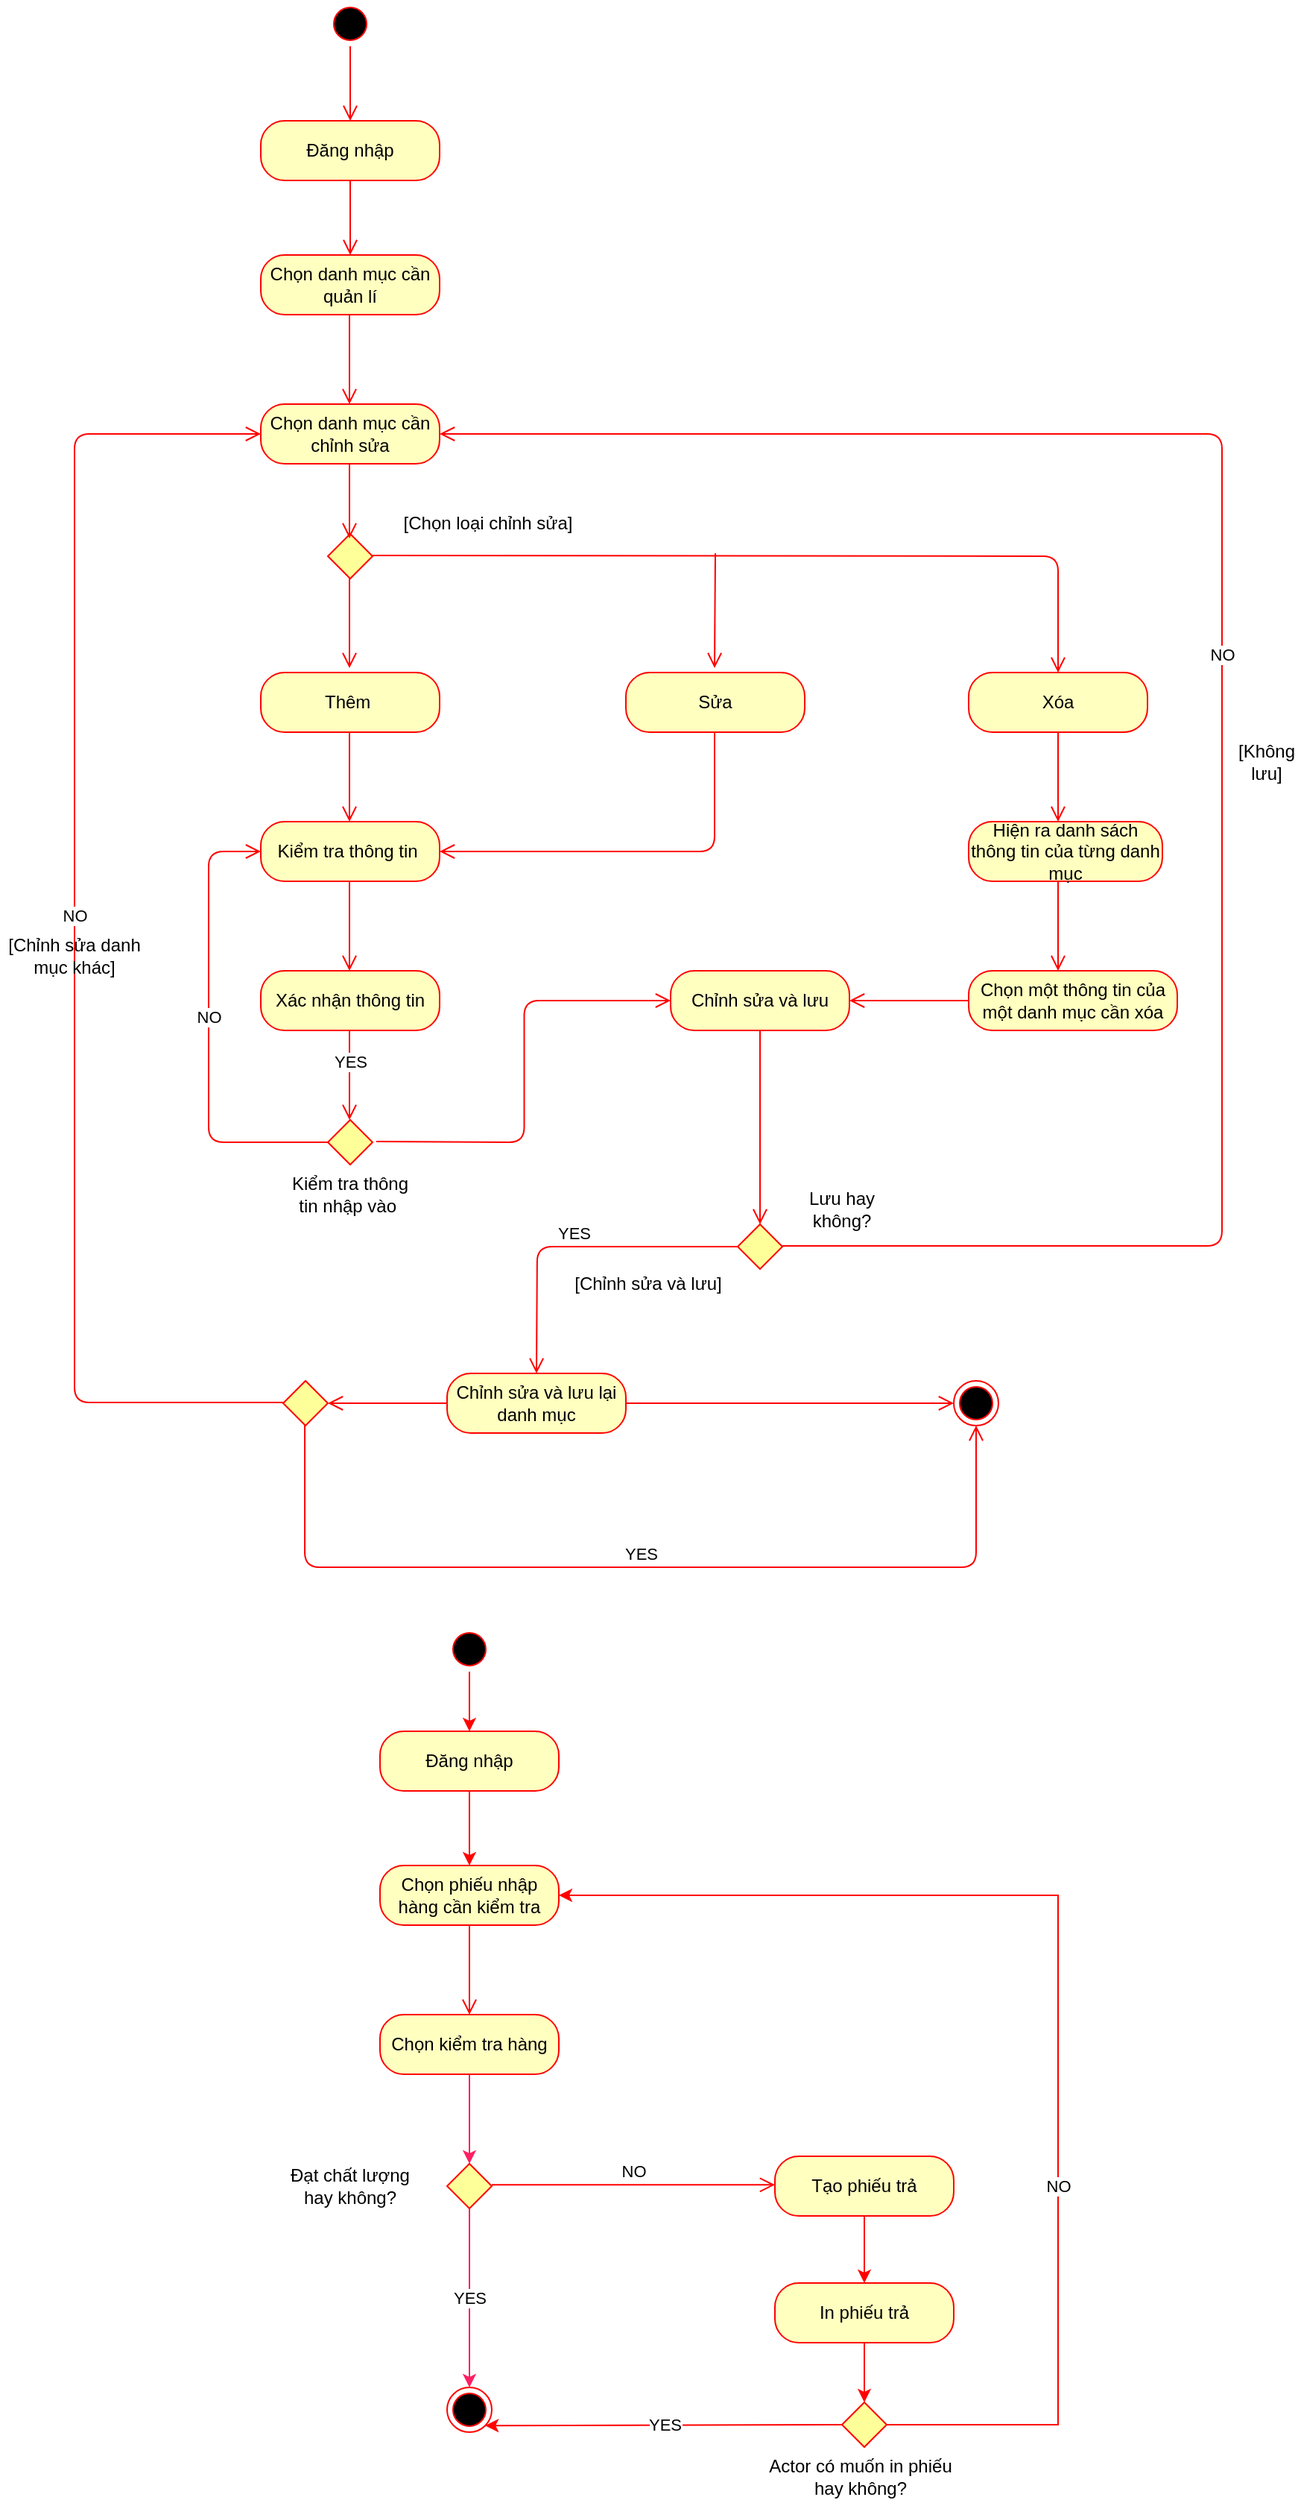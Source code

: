 <mxfile version="13.10.2" type="github">
  <diagram name="Page-1" id="e7e014a7-5840-1c2e-5031-d8a46d1fe8dd">
    <mxGraphModel dx="1037" dy="1446" grid="1" gridSize="10" guides="1" tooltips="1" connect="1" arrows="1" fold="1" page="1" pageScale="1" pageWidth="1169" pageHeight="826" background="#ffffff" math="0" shadow="0">
      <root>
        <mxCell id="0" />
        <mxCell id="1" parent="0" />
        <mxCell id="-c-wwAFa2-BwszWhMHXV-42" value="" style="ellipse;html=1;shape=startState;fillColor=#000000;strokeColor=#ff0000;" parent="1" vertex="1">
          <mxGeometry x="500" y="-800" width="30" height="30" as="geometry" />
        </mxCell>
        <mxCell id="-c-wwAFa2-BwszWhMHXV-43" value="" style="edgeStyle=orthogonalEdgeStyle;html=1;verticalAlign=bottom;endArrow=open;endSize=8;strokeColor=#ff0000;" parent="1" source="-c-wwAFa2-BwszWhMHXV-42" edge="1">
          <mxGeometry relative="1" as="geometry">
            <mxPoint x="515" y="-720" as="targetPoint" />
          </mxGeometry>
        </mxCell>
        <mxCell id="-c-wwAFa2-BwszWhMHXV-44" value="Đăng nhập" style="rounded=1;whiteSpace=wrap;html=1;arcSize=40;fontColor=#000000;fillColor=#ffffc0;strokeColor=#ff0000;" parent="1" vertex="1">
          <mxGeometry x="455" y="-720" width="120" height="40" as="geometry" />
        </mxCell>
        <mxCell id="-c-wwAFa2-BwszWhMHXV-45" value="" style="edgeStyle=orthogonalEdgeStyle;html=1;verticalAlign=bottom;endArrow=open;endSize=8;strokeColor=#ff0000;" parent="1" source="-c-wwAFa2-BwszWhMHXV-44" edge="1">
          <mxGeometry relative="1" as="geometry">
            <mxPoint x="515" y="-630" as="targetPoint" />
          </mxGeometry>
        </mxCell>
        <mxCell id="-c-wwAFa2-BwszWhMHXV-46" value="Chọn danh mục cần quản lí" style="rounded=1;whiteSpace=wrap;html=1;arcSize=40;fontColor=#000000;fillColor=#ffffc0;strokeColor=#ff0000;" parent="1" vertex="1">
          <mxGeometry x="455" y="-630" width="120" height="40" as="geometry" />
        </mxCell>
        <mxCell id="-c-wwAFa2-BwszWhMHXV-47" value="" style="edgeStyle=orthogonalEdgeStyle;html=1;verticalAlign=bottom;endArrow=open;endSize=8;strokeColor=#ff0000;" parent="1" edge="1">
          <mxGeometry relative="1" as="geometry">
            <mxPoint x="514.5" y="-530" as="targetPoint" />
            <mxPoint x="514.5" y="-590" as="sourcePoint" />
          </mxGeometry>
        </mxCell>
        <mxCell id="-c-wwAFa2-BwszWhMHXV-48" value="" style="rhombus;fillColor=#FFFF99;strokeColor=#FF0000;" parent="1" vertex="1">
          <mxGeometry x="500" y="-443" width="30" height="30" as="geometry" />
        </mxCell>
        <mxCell id="-c-wwAFa2-BwszWhMHXV-49" value="" style="html=1;verticalAlign=bottom;endArrow=open;endSize=8;strokeColor=#ff0000;edgeStyle=orthogonalEdgeStyle;entryX=0.5;entryY=0;entryDx=0;entryDy=0;" parent="1" target="-c-wwAFa2-BwszWhMHXV-59" edge="1">
          <mxGeometry relative="1" as="geometry">
            <mxPoint x="1000" y="-428" as="targetPoint" />
            <mxPoint x="530" y="-428.5" as="sourcePoint" />
          </mxGeometry>
        </mxCell>
        <mxCell id="-c-wwAFa2-BwszWhMHXV-50" value="" style="edgeStyle=orthogonalEdgeStyle;html=1;verticalAlign=bottom;endArrow=open;endSize=8;strokeColor=#ff0000;" parent="1" edge="1">
          <mxGeometry relative="1" as="geometry">
            <mxPoint x="514.5" y="-353" as="targetPoint" />
            <mxPoint x="514.5" y="-413" as="sourcePoint" />
          </mxGeometry>
        </mxCell>
        <mxCell id="-c-wwAFa2-BwszWhMHXV-51" value="" style="edgeStyle=orthogonalEdgeStyle;html=1;verticalAlign=bottom;endArrow=open;endSize=8;strokeColor=#ff0000;" parent="1" edge="1">
          <mxGeometry relative="1" as="geometry">
            <mxPoint x="514.5" y="-440" as="targetPoint" />
            <mxPoint x="514.5" y="-500" as="sourcePoint" />
          </mxGeometry>
        </mxCell>
        <mxCell id="-c-wwAFa2-BwszWhMHXV-52" value="Thêm&amp;nbsp;" style="rounded=1;whiteSpace=wrap;html=1;arcSize=40;fontColor=#000000;fillColor=#ffffc0;strokeColor=#ff0000;" parent="1" vertex="1">
          <mxGeometry x="455" y="-350" width="120" height="40" as="geometry" />
        </mxCell>
        <mxCell id="-c-wwAFa2-BwszWhMHXV-53" value="Chọn danh mục cần chỉnh sửa" style="rounded=1;whiteSpace=wrap;html=1;arcSize=40;fontColor=#000000;fillColor=#ffffc0;strokeColor=#ff0000;" parent="1" vertex="1">
          <mxGeometry x="455" y="-530" width="120" height="40" as="geometry" />
        </mxCell>
        <mxCell id="-c-wwAFa2-BwszWhMHXV-57" value="[Chọn loại chỉnh sửa]" style="text;html=1;strokeColor=none;fillColor=none;align=center;verticalAlign=middle;whiteSpace=wrap;rounded=0;" parent="1" vertex="1">
          <mxGeometry x="545" y="-460" width="125" height="20" as="geometry" />
        </mxCell>
        <mxCell id="-c-wwAFa2-BwszWhMHXV-58" value="Sửa" style="rounded=1;whiteSpace=wrap;html=1;arcSize=40;fontColor=#000000;fillColor=#ffffc0;strokeColor=#ff0000;" parent="1" vertex="1">
          <mxGeometry x="700" y="-350" width="120" height="40" as="geometry" />
        </mxCell>
        <mxCell id="-c-wwAFa2-BwszWhMHXV-59" value="Xóa" style="rounded=1;whiteSpace=wrap;html=1;arcSize=40;fontColor=#000000;fillColor=#ffffc0;strokeColor=#ff0000;" parent="1" vertex="1">
          <mxGeometry x="930" y="-350" width="120" height="40" as="geometry" />
        </mxCell>
        <mxCell id="-c-wwAFa2-BwszWhMHXV-61" value="" style="html=1;verticalAlign=bottom;endArrow=open;endSize=8;strokeColor=#ff0000;" parent="1" edge="1">
          <mxGeometry relative="1" as="geometry">
            <mxPoint x="759.5" y="-353" as="targetPoint" />
            <mxPoint x="760" y="-430" as="sourcePoint" />
          </mxGeometry>
        </mxCell>
        <mxCell id="-c-wwAFa2-BwszWhMHXV-62" value="Kiểm tra thông tin&amp;nbsp;" style="rounded=1;whiteSpace=wrap;html=1;arcSize=40;fontColor=#000000;fillColor=#ffffc0;strokeColor=#ff0000;" parent="1" vertex="1">
          <mxGeometry x="455" y="-250" width="120" height="40" as="geometry" />
        </mxCell>
        <mxCell id="-c-wwAFa2-BwszWhMHXV-63" value="" style="edgeStyle=orthogonalEdgeStyle;html=1;verticalAlign=bottom;endArrow=open;endSize=8;strokeColor=#ff0000;" parent="1" edge="1">
          <mxGeometry relative="1" as="geometry">
            <mxPoint x="514.5" y="-250" as="targetPoint" />
            <mxPoint x="514.5" y="-310" as="sourcePoint" />
          </mxGeometry>
        </mxCell>
        <mxCell id="-c-wwAFa2-BwszWhMHXV-65" value="" style="edgeStyle=orthogonalEdgeStyle;html=1;verticalAlign=bottom;endArrow=open;endSize=8;strokeColor=#ff0000;entryX=1;entryY=0.5;entryDx=0;entryDy=0;" parent="1" target="-c-wwAFa2-BwszWhMHXV-62" edge="1">
          <mxGeometry relative="1" as="geometry">
            <mxPoint x="759.5" y="-250" as="targetPoint" />
            <mxPoint x="759.5" y="-310" as="sourcePoint" />
            <Array as="points">
              <mxPoint x="760" y="-230" />
            </Array>
          </mxGeometry>
        </mxCell>
        <mxCell id="-c-wwAFa2-BwszWhMHXV-66" value="Xác nhận thông tin" style="rounded=1;whiteSpace=wrap;html=1;arcSize=40;fontColor=#000000;fillColor=#ffffc0;strokeColor=#ff0000;" parent="1" vertex="1">
          <mxGeometry x="455" y="-150" width="120" height="40" as="geometry" />
        </mxCell>
        <mxCell id="-c-wwAFa2-BwszWhMHXV-67" value="" style="edgeStyle=orthogonalEdgeStyle;html=1;verticalAlign=bottom;endArrow=open;endSize=8;strokeColor=#ff0000;" parent="1" edge="1">
          <mxGeometry relative="1" as="geometry">
            <mxPoint x="514.5" y="-150" as="targetPoint" />
            <mxPoint x="514.5" y="-210" as="sourcePoint" />
          </mxGeometry>
        </mxCell>
        <mxCell id="-c-wwAFa2-BwszWhMHXV-68" value="YES" style="edgeStyle=orthogonalEdgeStyle;html=1;verticalAlign=bottom;endArrow=open;endSize=8;strokeColor=#ff0000;" parent="1" edge="1">
          <mxGeometry relative="1" as="geometry">
            <mxPoint x="514.5" y="-50" as="targetPoint" />
            <mxPoint x="514.5" y="-110" as="sourcePoint" />
          </mxGeometry>
        </mxCell>
        <mxCell id="-c-wwAFa2-BwszWhMHXV-70" value="" style="rhombus;fillColor=#FFFF99;strokeColor=#FF0000;" parent="1" vertex="1">
          <mxGeometry x="500" y="-50" width="30" height="30" as="geometry" />
        </mxCell>
        <mxCell id="-c-wwAFa2-BwszWhMHXV-71" value="NO" style="edgeStyle=orthogonalEdgeStyle;html=1;verticalAlign=bottom;endArrow=open;endSize=8;strokeColor=#ff0000;exitX=0;exitY=0.5;exitDx=0;exitDy=0;" parent="1" source="-c-wwAFa2-BwszWhMHXV-70" edge="1">
          <mxGeometry relative="1" as="geometry">
            <mxPoint x="455" y="-230" as="targetPoint" />
            <mxPoint x="500" y="-30" as="sourcePoint" />
            <Array as="points">
              <mxPoint x="420" y="-35" />
              <mxPoint x="420" y="-230" />
              <mxPoint x="455" y="-230" />
            </Array>
          </mxGeometry>
        </mxCell>
        <mxCell id="-c-wwAFa2-BwszWhMHXV-74" value="" style="edgeStyle=orthogonalEdgeStyle;html=1;verticalAlign=bottom;endArrow=open;endSize=8;strokeColor=#ff0000;entryX=0;entryY=0.5;entryDx=0;entryDy=0;" parent="1" target="-c-wwAFa2-BwszWhMHXV-77" edge="1">
          <mxGeometry relative="1" as="geometry">
            <mxPoint x="682.5" y="-35.5" as="targetPoint" />
            <mxPoint x="532.5" y="-35.5" as="sourcePoint" />
          </mxGeometry>
        </mxCell>
        <mxCell id="-c-wwAFa2-BwszWhMHXV-75" value="Hiện ra danh sách thông tin của từng danh mục" style="rounded=1;whiteSpace=wrap;html=1;arcSize=40;fontColor=#000000;fillColor=#ffffc0;strokeColor=#ff0000;" parent="1" vertex="1">
          <mxGeometry x="930" y="-250" width="130" height="40" as="geometry" />
        </mxCell>
        <mxCell id="-c-wwAFa2-BwszWhMHXV-76" value="Chọn một thông tin của một danh mục cần xóa" style="rounded=1;whiteSpace=wrap;html=1;arcSize=40;fontColor=#000000;fillColor=#ffffc0;strokeColor=#ff0000;" parent="1" vertex="1">
          <mxGeometry x="930" y="-150" width="140" height="40" as="geometry" />
        </mxCell>
        <mxCell id="-c-wwAFa2-BwszWhMHXV-77" value="Chỉnh sửa và lưu" style="rounded=1;whiteSpace=wrap;html=1;arcSize=40;fontColor=#000000;fillColor=#ffffc0;strokeColor=#ff0000;" parent="1" vertex="1">
          <mxGeometry x="730" y="-150" width="120" height="40" as="geometry" />
        </mxCell>
        <mxCell id="-c-wwAFa2-BwszWhMHXV-78" value="" style="html=1;verticalAlign=bottom;endArrow=open;endSize=8;strokeColor=#ff0000;" parent="1" edge="1">
          <mxGeometry relative="1" as="geometry">
            <mxPoint x="990" y="-250" as="targetPoint" />
            <mxPoint x="990" y="-310" as="sourcePoint" />
          </mxGeometry>
        </mxCell>
        <mxCell id="-c-wwAFa2-BwszWhMHXV-79" value="" style="html=1;verticalAlign=bottom;endArrow=open;endSize=8;strokeColor=#ff0000;" parent="1" edge="1">
          <mxGeometry relative="1" as="geometry">
            <mxPoint x="990" y="-150" as="targetPoint" />
            <mxPoint x="990" y="-210" as="sourcePoint" />
          </mxGeometry>
        </mxCell>
        <mxCell id="-c-wwAFa2-BwszWhMHXV-80" value="" style="html=1;verticalAlign=bottom;endArrow=open;endSize=8;strokeColor=#ff0000;exitX=0;exitY=0.5;exitDx=0;exitDy=0;entryX=1;entryY=0.5;entryDx=0;entryDy=0;" parent="1" source="-c-wwAFa2-BwszWhMHXV-76" target="-c-wwAFa2-BwszWhMHXV-77" edge="1">
          <mxGeometry relative="1" as="geometry">
            <mxPoint x="870" y="-103" as="targetPoint" />
            <mxPoint x="870.5" y="-180" as="sourcePoint" />
          </mxGeometry>
        </mxCell>
        <mxCell id="-c-wwAFa2-BwszWhMHXV-81" value="" style="html=1;verticalAlign=bottom;endArrow=open;endSize=8;strokeColor=#ff0000;" parent="1" edge="1">
          <mxGeometry relative="1" as="geometry">
            <mxPoint x="790" y="20" as="targetPoint" />
            <mxPoint x="790" y="-110" as="sourcePoint" />
          </mxGeometry>
        </mxCell>
        <mxCell id="-c-wwAFa2-BwszWhMHXV-82" value="" style="rhombus;fillColor=#FFFF99;strokeColor=#FF0000;" parent="1" vertex="1">
          <mxGeometry x="775" y="20" width="30" height="30" as="geometry" />
        </mxCell>
        <mxCell id="-c-wwAFa2-BwszWhMHXV-83" value="NO" style="html=1;verticalAlign=bottom;endArrow=open;endSize=8;strokeColor=#ff0000;edgeStyle=orthogonalEdgeStyle;entryX=1;entryY=0.5;entryDx=0;entryDy=0;" parent="1" target="-c-wwAFa2-BwszWhMHXV-53" edge="1">
          <mxGeometry relative="1" as="geometry">
            <mxPoint x="969.5" y="34.5" as="targetPoint" />
            <mxPoint x="805" y="34.5" as="sourcePoint" />
            <Array as="points">
              <mxPoint x="1100" y="35" />
              <mxPoint x="1100" y="-510" />
            </Array>
          </mxGeometry>
        </mxCell>
        <mxCell id="-c-wwAFa2-BwszWhMHXV-84" value="[Không lưu]" style="text;html=1;strokeColor=none;fillColor=none;align=center;verticalAlign=middle;whiteSpace=wrap;rounded=0;" parent="1" vertex="1">
          <mxGeometry x="1110" y="-300" width="40" height="20" as="geometry" />
        </mxCell>
        <mxCell id="-c-wwAFa2-BwszWhMHXV-85" value="YES" style="html=1;verticalAlign=bottom;endArrow=open;endSize=8;strokeColor=#ff0000;edgeStyle=orthogonalEdgeStyle;exitX=0;exitY=0.5;exitDx=0;exitDy=0;" parent="1" source="-c-wwAFa2-BwszWhMHXV-82" edge="1">
          <mxGeometry relative="1" as="geometry">
            <mxPoint x="640" y="120" as="targetPoint" />
            <mxPoint x="790" y="50" as="sourcePoint" />
          </mxGeometry>
        </mxCell>
        <mxCell id="-c-wwAFa2-BwszWhMHXV-86" value="Chỉnh sửa và lưu lại danh mục" style="rounded=1;whiteSpace=wrap;html=1;arcSize=40;fontColor=#000000;fillColor=#ffffc0;strokeColor=#ff0000;" parent="1" vertex="1">
          <mxGeometry x="580" y="120" width="120" height="40" as="geometry" />
        </mxCell>
        <mxCell id="-c-wwAFa2-BwszWhMHXV-87" value="[Chỉnh sửa và lưu]" style="text;html=1;strokeColor=none;fillColor=none;align=center;verticalAlign=middle;whiteSpace=wrap;rounded=0;" parent="1" vertex="1">
          <mxGeometry x="655" y="50" width="120" height="20" as="geometry" />
        </mxCell>
        <mxCell id="-c-wwAFa2-BwszWhMHXV-88" value="" style="html=1;verticalAlign=bottom;endArrow=open;endSize=8;strokeColor=#ff0000;exitX=0;exitY=0.5;exitDx=0;exitDy=0;entryX=1;entryY=0.5;entryDx=0;entryDy=0;" parent="1" edge="1">
          <mxGeometry relative="1" as="geometry">
            <mxPoint x="500" y="140" as="targetPoint" />
            <mxPoint x="580" y="140" as="sourcePoint" />
          </mxGeometry>
        </mxCell>
        <mxCell id="-c-wwAFa2-BwszWhMHXV-89" value="" style="rhombus;fillColor=#FFFF99;strokeColor=#FF0000;" parent="1" vertex="1">
          <mxGeometry x="470" y="125" width="30" height="30" as="geometry" />
        </mxCell>
        <mxCell id="-c-wwAFa2-BwszWhMHXV-90" value="NO" style="html=1;verticalAlign=bottom;endArrow=open;endSize=8;strokeColor=#ff0000;exitX=0;exitY=0.5;exitDx=0;exitDy=0;entryX=0;entryY=0.5;entryDx=0;entryDy=0;edgeStyle=orthogonalEdgeStyle;" parent="1" target="-c-wwAFa2-BwszWhMHXV-53" edge="1">
          <mxGeometry relative="1" as="geometry">
            <mxPoint x="390" y="139.5" as="targetPoint" />
            <mxPoint x="470" y="139.5" as="sourcePoint" />
            <Array as="points">
              <mxPoint x="330" y="140" />
              <mxPoint x="330" y="-510" />
            </Array>
          </mxGeometry>
        </mxCell>
        <mxCell id="-c-wwAFa2-BwszWhMHXV-91" value="[Chỉnh sửa danh mục khác]" style="text;html=1;strokeColor=none;fillColor=none;align=center;verticalAlign=middle;whiteSpace=wrap;rounded=0;" parent="1" vertex="1">
          <mxGeometry x="280" y="-170" width="100" height="20" as="geometry" />
        </mxCell>
        <mxCell id="-c-wwAFa2-BwszWhMHXV-93" value="" style="edgeStyle=orthogonalEdgeStyle;html=1;verticalAlign=bottom;endArrow=open;endSize=8;strokeColor=#ff0000;" parent="1" edge="1">
          <mxGeometry relative="1" as="geometry">
            <mxPoint x="920" y="140" as="targetPoint" />
            <mxPoint x="700" y="140" as="sourcePoint" />
          </mxGeometry>
        </mxCell>
        <mxCell id="-c-wwAFa2-BwszWhMHXV-94" value="" style="ellipse;html=1;shape=endState;fillColor=#000000;strokeColor=#ff0000;" parent="1" vertex="1">
          <mxGeometry x="920" y="125" width="30" height="30" as="geometry" />
        </mxCell>
        <mxCell id="-c-wwAFa2-BwszWhMHXV-95" value="YES" style="edgeStyle=orthogonalEdgeStyle;html=1;verticalAlign=bottom;endArrow=open;endSize=8;strokeColor=#ff0000;entryX=0.5;entryY=1;entryDx=0;entryDy=0;" parent="1" target="-c-wwAFa2-BwszWhMHXV-94" edge="1">
          <mxGeometry relative="1" as="geometry">
            <mxPoint x="484.5" y="215" as="targetPoint" />
            <mxPoint x="484.5" y="155" as="sourcePoint" />
            <Array as="points">
              <mxPoint x="485" y="250" />
              <mxPoint x="935" y="250" />
            </Array>
          </mxGeometry>
        </mxCell>
        <mxCell id="0pxNcGVsvzD9zgSRN0-3-3" style="rounded=0;orthogonalLoop=1;jettySize=auto;html=1;exitX=0.5;exitY=1;exitDx=0;exitDy=0;strokeColor=#FF0000;" edge="1" parent="1" source="-c-wwAFa2-BwszWhMHXV-96" target="0pxNcGVsvzD9zgSRN0-3-1">
          <mxGeometry relative="1" as="geometry" />
        </mxCell>
        <mxCell id="-c-wwAFa2-BwszWhMHXV-96" value="" style="ellipse;html=1;shape=startState;fillColor=#000000;strokeColor=#ff0000;" parent="1" vertex="1">
          <mxGeometry x="580" y="290" width="30" height="30" as="geometry" />
        </mxCell>
        <mxCell id="-c-wwAFa2-BwszWhMHXV-98" value="Chọn phiếu nhập hàng cần kiểm tra" style="rounded=1;whiteSpace=wrap;html=1;arcSize=40;fontColor=#000000;fillColor=#ffffc0;strokeColor=#ff0000;" parent="1" vertex="1">
          <mxGeometry x="535" y="450" width="120" height="40" as="geometry" />
        </mxCell>
        <mxCell id="-c-wwAFa2-BwszWhMHXV-99" value="" style="edgeStyle=orthogonalEdgeStyle;html=1;verticalAlign=bottom;endArrow=open;endSize=8;strokeColor=#ff0000;" parent="1" source="-c-wwAFa2-BwszWhMHXV-98" edge="1">
          <mxGeometry relative="1" as="geometry">
            <mxPoint x="595" y="550" as="targetPoint" />
          </mxGeometry>
        </mxCell>
        <mxCell id="-c-wwAFa2-BwszWhMHXV-102" value="NO" style="edgeStyle=orthogonalEdgeStyle;html=1;verticalAlign=bottom;endArrow=open;endSize=8;strokeColor=#ff0000;" parent="1" edge="1">
          <mxGeometry relative="1" as="geometry">
            <mxPoint x="800" y="664.17" as="targetPoint" />
            <mxPoint x="610" y="664.17" as="sourcePoint" />
          </mxGeometry>
        </mxCell>
        <mxCell id="-c-wwAFa2-BwszWhMHXV-110" style="edgeStyle=none;rounded=0;orthogonalLoop=1;jettySize=auto;html=1;exitX=0.5;exitY=1;exitDx=0;exitDy=0;entryX=0.5;entryY=0;entryDx=0;entryDy=0;strokeColor=#FF1F62;" parent="1" source="-c-wwAFa2-BwszWhMHXV-104" target="-c-wwAFa2-BwszWhMHXV-109" edge="1">
          <mxGeometry relative="1" as="geometry" />
        </mxCell>
        <mxCell id="-c-wwAFa2-BwszWhMHXV-104" value="Chọn kiểm tra hàng" style="rounded=1;whiteSpace=wrap;html=1;arcSize=40;fontColor=#000000;fillColor=#ffffc0;strokeColor=#ff0000;" parent="1" vertex="1">
          <mxGeometry x="535" y="550" width="120" height="40" as="geometry" />
        </mxCell>
        <mxCell id="-c-wwAFa2-BwszWhMHXV-111" value="YES" style="edgeStyle=none;rounded=0;orthogonalLoop=1;jettySize=auto;html=1;strokeColor=#FF1F62;entryX=0.5;entryY=0;entryDx=0;entryDy=0;" parent="1" source="-c-wwAFa2-BwszWhMHXV-109" edge="1" target="-c-wwAFa2-BwszWhMHXV-114">
          <mxGeometry relative="1" as="geometry">
            <mxPoint x="595" y="760" as="targetPoint" />
          </mxGeometry>
        </mxCell>
        <mxCell id="-c-wwAFa2-BwszWhMHXV-109" value="" style="rhombus;fillColor=#FFFF99;strokeColor=#FF0000;" parent="1" vertex="1">
          <mxGeometry x="580" y="650" width="30" height="30" as="geometry" />
        </mxCell>
        <mxCell id="0pxNcGVsvzD9zgSRN0-3-12" style="edgeStyle=none;rounded=0;orthogonalLoop=1;jettySize=auto;html=1;entryX=0.5;entryY=0;entryDx=0;entryDy=0;strokeColor=#FF0000;" edge="1" parent="1" source="-c-wwAFa2-BwszWhMHXV-112" target="0pxNcGVsvzD9zgSRN0-3-11">
          <mxGeometry relative="1" as="geometry" />
        </mxCell>
        <mxCell id="-c-wwAFa2-BwszWhMHXV-112" value="Tạo phiếu trả" style="rounded=1;whiteSpace=wrap;html=1;arcSize=40;fontColor=#000000;fillColor=#ffffc0;strokeColor=#ff0000;" parent="1" vertex="1">
          <mxGeometry x="800" y="645" width="120" height="40" as="geometry" />
        </mxCell>
        <mxCell id="-c-wwAFa2-BwszWhMHXV-114" value="" style="ellipse;html=1;shape=endState;fillColor=#000000;strokeColor=#ff0000;" parent="1" vertex="1">
          <mxGeometry x="580" y="800" width="30" height="30" as="geometry" />
        </mxCell>
        <mxCell id="0pxNcGVsvzD9zgSRN0-3-5" style="edgeStyle=none;rounded=0;orthogonalLoop=1;jettySize=auto;html=1;exitX=0.5;exitY=1;exitDx=0;exitDy=0;entryX=0.5;entryY=0;entryDx=0;entryDy=0;strokeColor=#FF0000;" edge="1" parent="1" source="0pxNcGVsvzD9zgSRN0-3-1" target="-c-wwAFa2-BwszWhMHXV-98">
          <mxGeometry relative="1" as="geometry" />
        </mxCell>
        <mxCell id="0pxNcGVsvzD9zgSRN0-3-1" value="Đăng nhập" style="rounded=1;whiteSpace=wrap;html=1;arcSize=40;fontColor=#000000;fillColor=#ffffc0;strokeColor=#ff0000;" vertex="1" parent="1">
          <mxGeometry x="535" y="360" width="120" height="40" as="geometry" />
        </mxCell>
        <mxCell id="0pxNcGVsvzD9zgSRN0-3-6" value="Đạt chất lượng hay không?" style="text;html=1;strokeColor=none;fillColor=none;align=center;verticalAlign=middle;whiteSpace=wrap;rounded=0;" vertex="1" parent="1">
          <mxGeometry x="470" y="655" width="90" height="20" as="geometry" />
        </mxCell>
        <mxCell id="0pxNcGVsvzD9zgSRN0-3-7" value="Kiểm tra thông tin nhập vào&amp;nbsp;" style="text;html=1;strokeColor=none;fillColor=none;align=center;verticalAlign=middle;whiteSpace=wrap;rounded=0;" vertex="1" parent="1">
          <mxGeometry x="470" y="-10" width="90" height="20" as="geometry" />
        </mxCell>
        <mxCell id="0pxNcGVsvzD9zgSRN0-3-8" value="Lưu hay không?" style="text;html=1;strokeColor=none;fillColor=none;align=center;verticalAlign=middle;whiteSpace=wrap;rounded=0;" vertex="1" parent="1">
          <mxGeometry x="810" width="70" height="20" as="geometry" />
        </mxCell>
        <mxCell id="0pxNcGVsvzD9zgSRN0-3-14" style="edgeStyle=none;rounded=0;orthogonalLoop=1;jettySize=auto;html=1;exitX=0.5;exitY=1;exitDx=0;exitDy=0;entryX=0.5;entryY=0;entryDx=0;entryDy=0;strokeColor=#FF0000;" edge="1" parent="1" source="0pxNcGVsvzD9zgSRN0-3-11" target="0pxNcGVsvzD9zgSRN0-3-13">
          <mxGeometry relative="1" as="geometry" />
        </mxCell>
        <mxCell id="0pxNcGVsvzD9zgSRN0-3-11" value="In phiếu trả" style="rounded=1;whiteSpace=wrap;html=1;arcSize=40;fontColor=#000000;fillColor=#ffffc0;strokeColor=#ff0000;" vertex="1" parent="1">
          <mxGeometry x="800" y="730" width="120" height="40" as="geometry" />
        </mxCell>
        <mxCell id="0pxNcGVsvzD9zgSRN0-3-15" value="YES" style="edgeStyle=none;rounded=0;orthogonalLoop=1;jettySize=auto;html=1;exitX=0;exitY=0.5;exitDx=0;exitDy=0;entryX=1;entryY=1;entryDx=0;entryDy=0;strokeColor=#FF0000;" edge="1" parent="1" source="0pxNcGVsvzD9zgSRN0-3-13" target="-c-wwAFa2-BwszWhMHXV-114">
          <mxGeometry relative="1" as="geometry" />
        </mxCell>
        <mxCell id="0pxNcGVsvzD9zgSRN0-3-16" value="NO" style="edgeStyle=orthogonalEdgeStyle;rounded=0;orthogonalLoop=1;jettySize=auto;html=1;entryX=1;entryY=0.5;entryDx=0;entryDy=0;strokeColor=#FF0000;exitX=1;exitY=0.5;exitDx=0;exitDy=0;" edge="1" parent="1" source="0pxNcGVsvzD9zgSRN0-3-13" target="-c-wwAFa2-BwszWhMHXV-98">
          <mxGeometry x="-0.317" relative="1" as="geometry">
            <Array as="points">
              <mxPoint x="990" y="825" />
              <mxPoint x="990" y="470" />
            </Array>
            <mxPoint as="offset" />
          </mxGeometry>
        </mxCell>
        <mxCell id="0pxNcGVsvzD9zgSRN0-3-13" value="" style="rhombus;fillColor=#FFFF99;strokeColor=#FF0000;" vertex="1" parent="1">
          <mxGeometry x="845" y="810" width="30" height="30" as="geometry" />
        </mxCell>
        <mxCell id="0pxNcGVsvzD9zgSRN0-3-18" value="Actor có muốn in phiếu hay không?" style="text;html=1;strokeColor=none;fillColor=none;align=center;verticalAlign=middle;whiteSpace=wrap;rounded=0;" vertex="1" parent="1">
          <mxGeometry x="795" y="850" width="125" height="20" as="geometry" />
        </mxCell>
      </root>
    </mxGraphModel>
  </diagram>
</mxfile>
